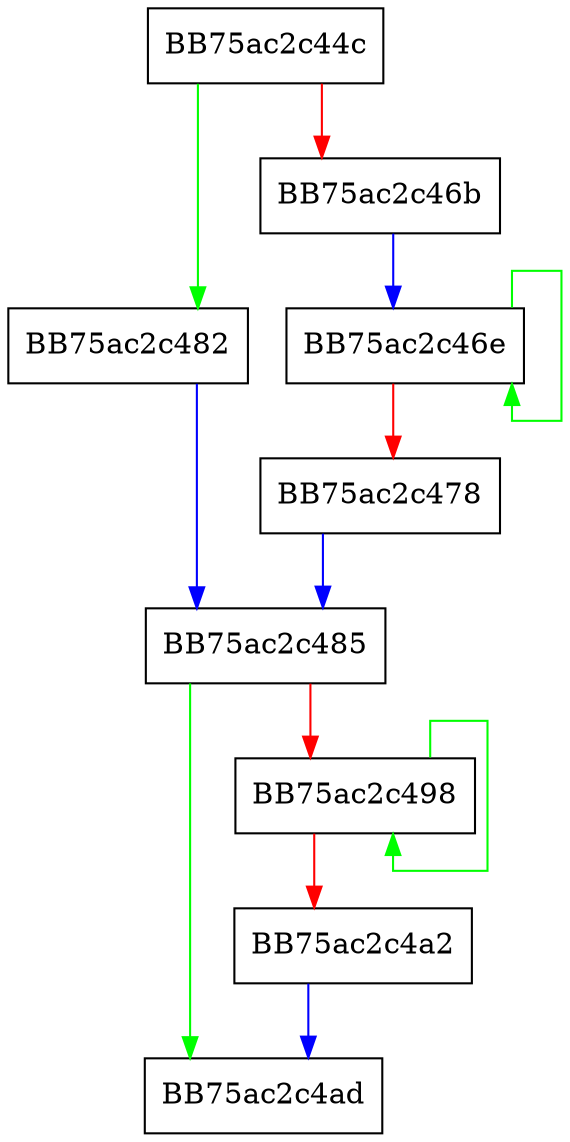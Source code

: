 digraph WPP_SF_SSI {
  node [shape="box"];
  graph [splines=ortho];
  BB75ac2c44c -> BB75ac2c482 [color="green"];
  BB75ac2c44c -> BB75ac2c46b [color="red"];
  BB75ac2c46b -> BB75ac2c46e [color="blue"];
  BB75ac2c46e -> BB75ac2c46e [color="green"];
  BB75ac2c46e -> BB75ac2c478 [color="red"];
  BB75ac2c478 -> BB75ac2c485 [color="blue"];
  BB75ac2c482 -> BB75ac2c485 [color="blue"];
  BB75ac2c485 -> BB75ac2c4ad [color="green"];
  BB75ac2c485 -> BB75ac2c498 [color="red"];
  BB75ac2c498 -> BB75ac2c498 [color="green"];
  BB75ac2c498 -> BB75ac2c4a2 [color="red"];
  BB75ac2c4a2 -> BB75ac2c4ad [color="blue"];
}